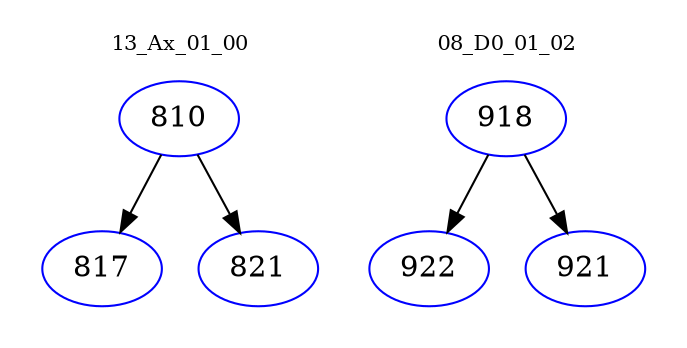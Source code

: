 digraph{
subgraph cluster_0 {
color = white
label = "13_Ax_01_00";
fontsize=10;
T0_810 [label="810", color="blue"]
T0_810 -> T0_817 [color="black"]
T0_817 [label="817", color="blue"]
T0_810 -> T0_821 [color="black"]
T0_821 [label="821", color="blue"]
}
subgraph cluster_1 {
color = white
label = "08_D0_01_02";
fontsize=10;
T1_918 [label="918", color="blue"]
T1_918 -> T1_922 [color="black"]
T1_922 [label="922", color="blue"]
T1_918 -> T1_921 [color="black"]
T1_921 [label="921", color="blue"]
}
}
